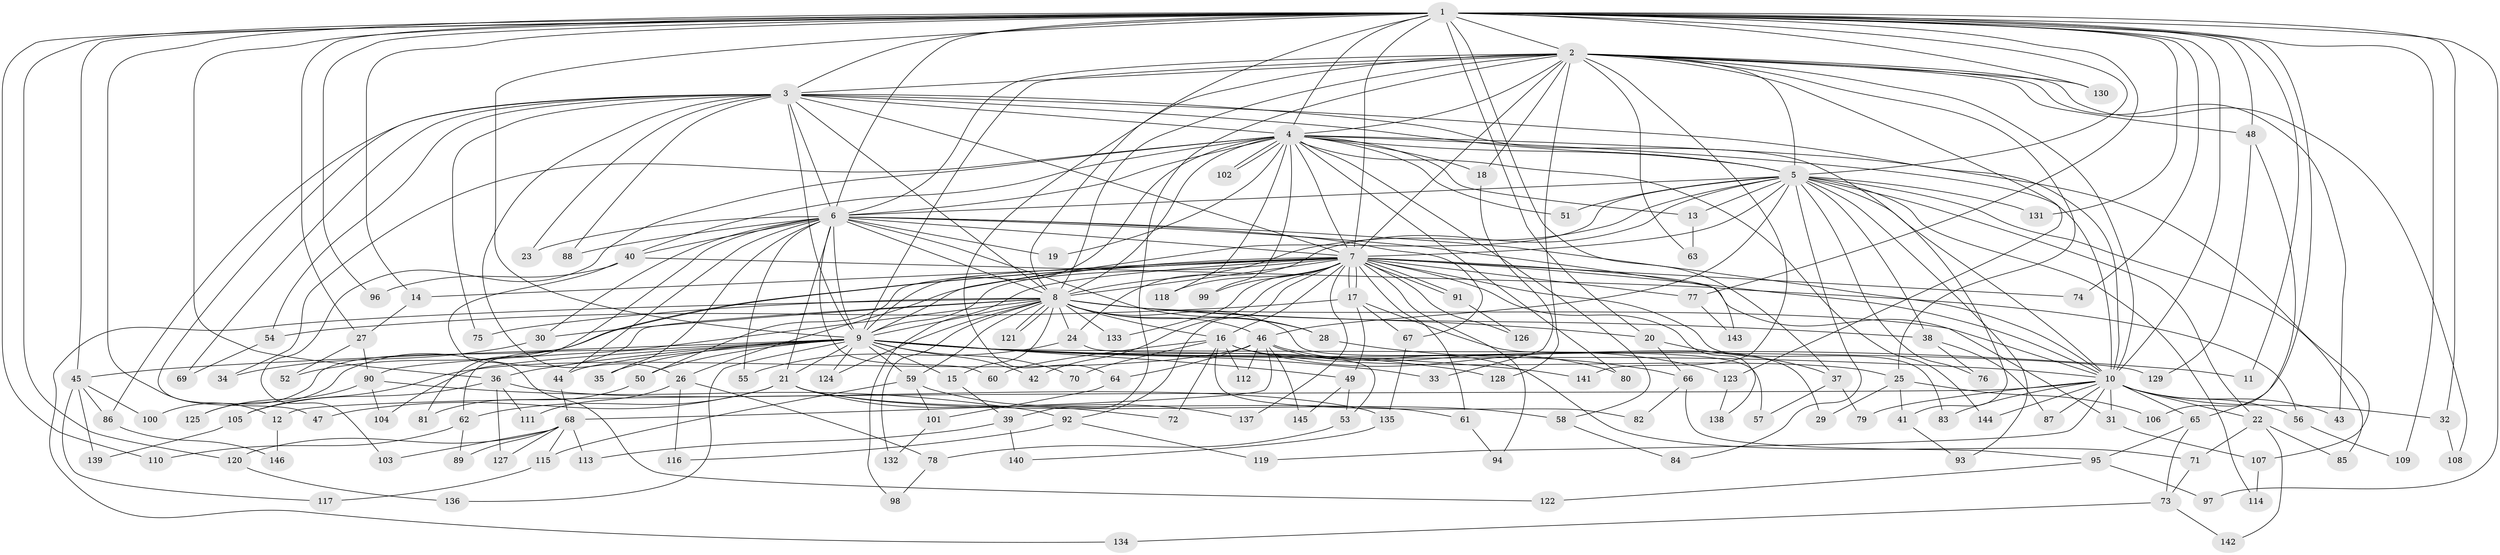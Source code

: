 // Generated by graph-tools (version 1.1) at 2025/49/03/09/25 03:49:35]
// undirected, 146 vertices, 317 edges
graph export_dot {
graph [start="1"]
  node [color=gray90,style=filled];
  1;
  2;
  3;
  4;
  5;
  6;
  7;
  8;
  9;
  10;
  11;
  12;
  13;
  14;
  15;
  16;
  17;
  18;
  19;
  20;
  21;
  22;
  23;
  24;
  25;
  26;
  27;
  28;
  29;
  30;
  31;
  32;
  33;
  34;
  35;
  36;
  37;
  38;
  39;
  40;
  41;
  42;
  43;
  44;
  45;
  46;
  47;
  48;
  49;
  50;
  51;
  52;
  53;
  54;
  55;
  56;
  57;
  58;
  59;
  60;
  61;
  62;
  63;
  64;
  65;
  66;
  67;
  68;
  69;
  70;
  71;
  72;
  73;
  74;
  75;
  76;
  77;
  78;
  79;
  80;
  81;
  82;
  83;
  84;
  85;
  86;
  87;
  88;
  89;
  90;
  91;
  92;
  93;
  94;
  95;
  96;
  97;
  98;
  99;
  100;
  101;
  102;
  103;
  104;
  105;
  106;
  107;
  108;
  109;
  110;
  111;
  112;
  113;
  114;
  115;
  116;
  117;
  118;
  119;
  120;
  121;
  122;
  123;
  124;
  125;
  126;
  127;
  128;
  129;
  130;
  131;
  132;
  133;
  134;
  135;
  136;
  137;
  138;
  139;
  140;
  141;
  142;
  143;
  144;
  145;
  146;
  1 -- 2;
  1 -- 3;
  1 -- 4;
  1 -- 5;
  1 -- 6;
  1 -- 7;
  1 -- 8;
  1 -- 9;
  1 -- 10;
  1 -- 11;
  1 -- 12;
  1 -- 14;
  1 -- 20;
  1 -- 27;
  1 -- 32;
  1 -- 36;
  1 -- 37;
  1 -- 45;
  1 -- 48;
  1 -- 74;
  1 -- 77;
  1 -- 96;
  1 -- 97;
  1 -- 106;
  1 -- 109;
  1 -- 110;
  1 -- 120;
  1 -- 130;
  1 -- 131;
  2 -- 3;
  2 -- 4;
  2 -- 5;
  2 -- 6;
  2 -- 7;
  2 -- 8;
  2 -- 9;
  2 -- 10;
  2 -- 18;
  2 -- 25;
  2 -- 39;
  2 -- 43;
  2 -- 48;
  2 -- 63;
  2 -- 64;
  2 -- 108;
  2 -- 123;
  2 -- 128;
  2 -- 130;
  2 -- 141;
  3 -- 4;
  3 -- 5;
  3 -- 6;
  3 -- 7;
  3 -- 8;
  3 -- 9;
  3 -- 10;
  3 -- 23;
  3 -- 26;
  3 -- 41;
  3 -- 47;
  3 -- 54;
  3 -- 69;
  3 -- 75;
  3 -- 86;
  3 -- 88;
  4 -- 5;
  4 -- 6;
  4 -- 7;
  4 -- 8;
  4 -- 9;
  4 -- 10;
  4 -- 13;
  4 -- 18;
  4 -- 19;
  4 -- 34;
  4 -- 40;
  4 -- 51;
  4 -- 58;
  4 -- 80;
  4 -- 99;
  4 -- 102;
  4 -- 102;
  4 -- 103;
  4 -- 107;
  4 -- 118;
  4 -- 144;
  5 -- 6;
  5 -- 7;
  5 -- 8;
  5 -- 9;
  5 -- 10;
  5 -- 13;
  5 -- 22;
  5 -- 24;
  5 -- 38;
  5 -- 46;
  5 -- 51;
  5 -- 76;
  5 -- 84;
  5 -- 85;
  5 -- 93;
  5 -- 114;
  5 -- 131;
  6 -- 7;
  6 -- 8;
  6 -- 9;
  6 -- 10;
  6 -- 19;
  6 -- 21;
  6 -- 23;
  6 -- 28;
  6 -- 30;
  6 -- 35;
  6 -- 40;
  6 -- 44;
  6 -- 55;
  6 -- 60;
  6 -- 67;
  6 -- 81;
  6 -- 88;
  6 -- 143;
  7 -- 8;
  7 -- 9;
  7 -- 10;
  7 -- 14;
  7 -- 16;
  7 -- 17;
  7 -- 17;
  7 -- 26;
  7 -- 31;
  7 -- 42;
  7 -- 50;
  7 -- 52;
  7 -- 61;
  7 -- 74;
  7 -- 77;
  7 -- 83;
  7 -- 91;
  7 -- 91;
  7 -- 92;
  7 -- 94;
  7 -- 98;
  7 -- 99;
  7 -- 100;
  7 -- 118;
  7 -- 126;
  7 -- 133;
  7 -- 137;
  7 -- 138;
  8 -- 9;
  8 -- 10;
  8 -- 15;
  8 -- 16;
  8 -- 20;
  8 -- 24;
  8 -- 28;
  8 -- 30;
  8 -- 38;
  8 -- 46;
  8 -- 57;
  8 -- 59;
  8 -- 62;
  8 -- 75;
  8 -- 121;
  8 -- 121;
  8 -- 124;
  8 -- 125;
  8 -- 132;
  8 -- 133;
  8 -- 134;
  9 -- 10;
  9 -- 11;
  9 -- 15;
  9 -- 21;
  9 -- 33;
  9 -- 35;
  9 -- 36;
  9 -- 42;
  9 -- 44;
  9 -- 45;
  9 -- 49;
  9 -- 50;
  9 -- 59;
  9 -- 70;
  9 -- 90;
  9 -- 104;
  9 -- 124;
  9 -- 128;
  9 -- 129;
  9 -- 136;
  9 -- 141;
  10 -- 12;
  10 -- 22;
  10 -- 31;
  10 -- 32;
  10 -- 43;
  10 -- 56;
  10 -- 65;
  10 -- 79;
  10 -- 83;
  10 -- 87;
  10 -- 119;
  10 -- 144;
  12 -- 146;
  13 -- 63;
  14 -- 27;
  15 -- 39;
  16 -- 25;
  16 -- 60;
  16 -- 70;
  16 -- 72;
  16 -- 82;
  16 -- 112;
  16 -- 123;
  17 -- 29;
  17 -- 49;
  17 -- 54;
  17 -- 67;
  18 -- 33;
  20 -- 37;
  20 -- 66;
  21 -- 47;
  21 -- 58;
  21 -- 61;
  21 -- 62;
  21 -- 72;
  22 -- 71;
  22 -- 85;
  22 -- 142;
  24 -- 53;
  24 -- 55;
  25 -- 29;
  25 -- 41;
  25 -- 106;
  26 -- 78;
  26 -- 111;
  26 -- 116;
  27 -- 52;
  27 -- 90;
  28 -- 66;
  30 -- 34;
  31 -- 107;
  32 -- 108;
  36 -- 105;
  36 -- 111;
  36 -- 127;
  36 -- 135;
  37 -- 57;
  37 -- 79;
  38 -- 76;
  38 -- 87;
  39 -- 113;
  39 -- 140;
  40 -- 56;
  40 -- 96;
  40 -- 122;
  41 -- 93;
  44 -- 68;
  45 -- 86;
  45 -- 100;
  45 -- 117;
  45 -- 139;
  46 -- 64;
  46 -- 68;
  46 -- 71;
  46 -- 80;
  46 -- 105;
  46 -- 112;
  46 -- 145;
  48 -- 65;
  48 -- 129;
  49 -- 53;
  49 -- 145;
  50 -- 81;
  53 -- 78;
  54 -- 69;
  56 -- 109;
  58 -- 84;
  59 -- 101;
  59 -- 115;
  59 -- 137;
  61 -- 94;
  62 -- 89;
  62 -- 110;
  64 -- 101;
  65 -- 73;
  65 -- 95;
  66 -- 82;
  66 -- 95;
  67 -- 135;
  68 -- 89;
  68 -- 103;
  68 -- 113;
  68 -- 115;
  68 -- 120;
  68 -- 127;
  71 -- 73;
  73 -- 134;
  73 -- 142;
  77 -- 143;
  78 -- 98;
  86 -- 146;
  90 -- 92;
  90 -- 104;
  90 -- 125;
  91 -- 126;
  92 -- 116;
  92 -- 119;
  95 -- 97;
  95 -- 122;
  101 -- 132;
  105 -- 139;
  107 -- 114;
  115 -- 117;
  120 -- 136;
  123 -- 138;
  135 -- 140;
}
